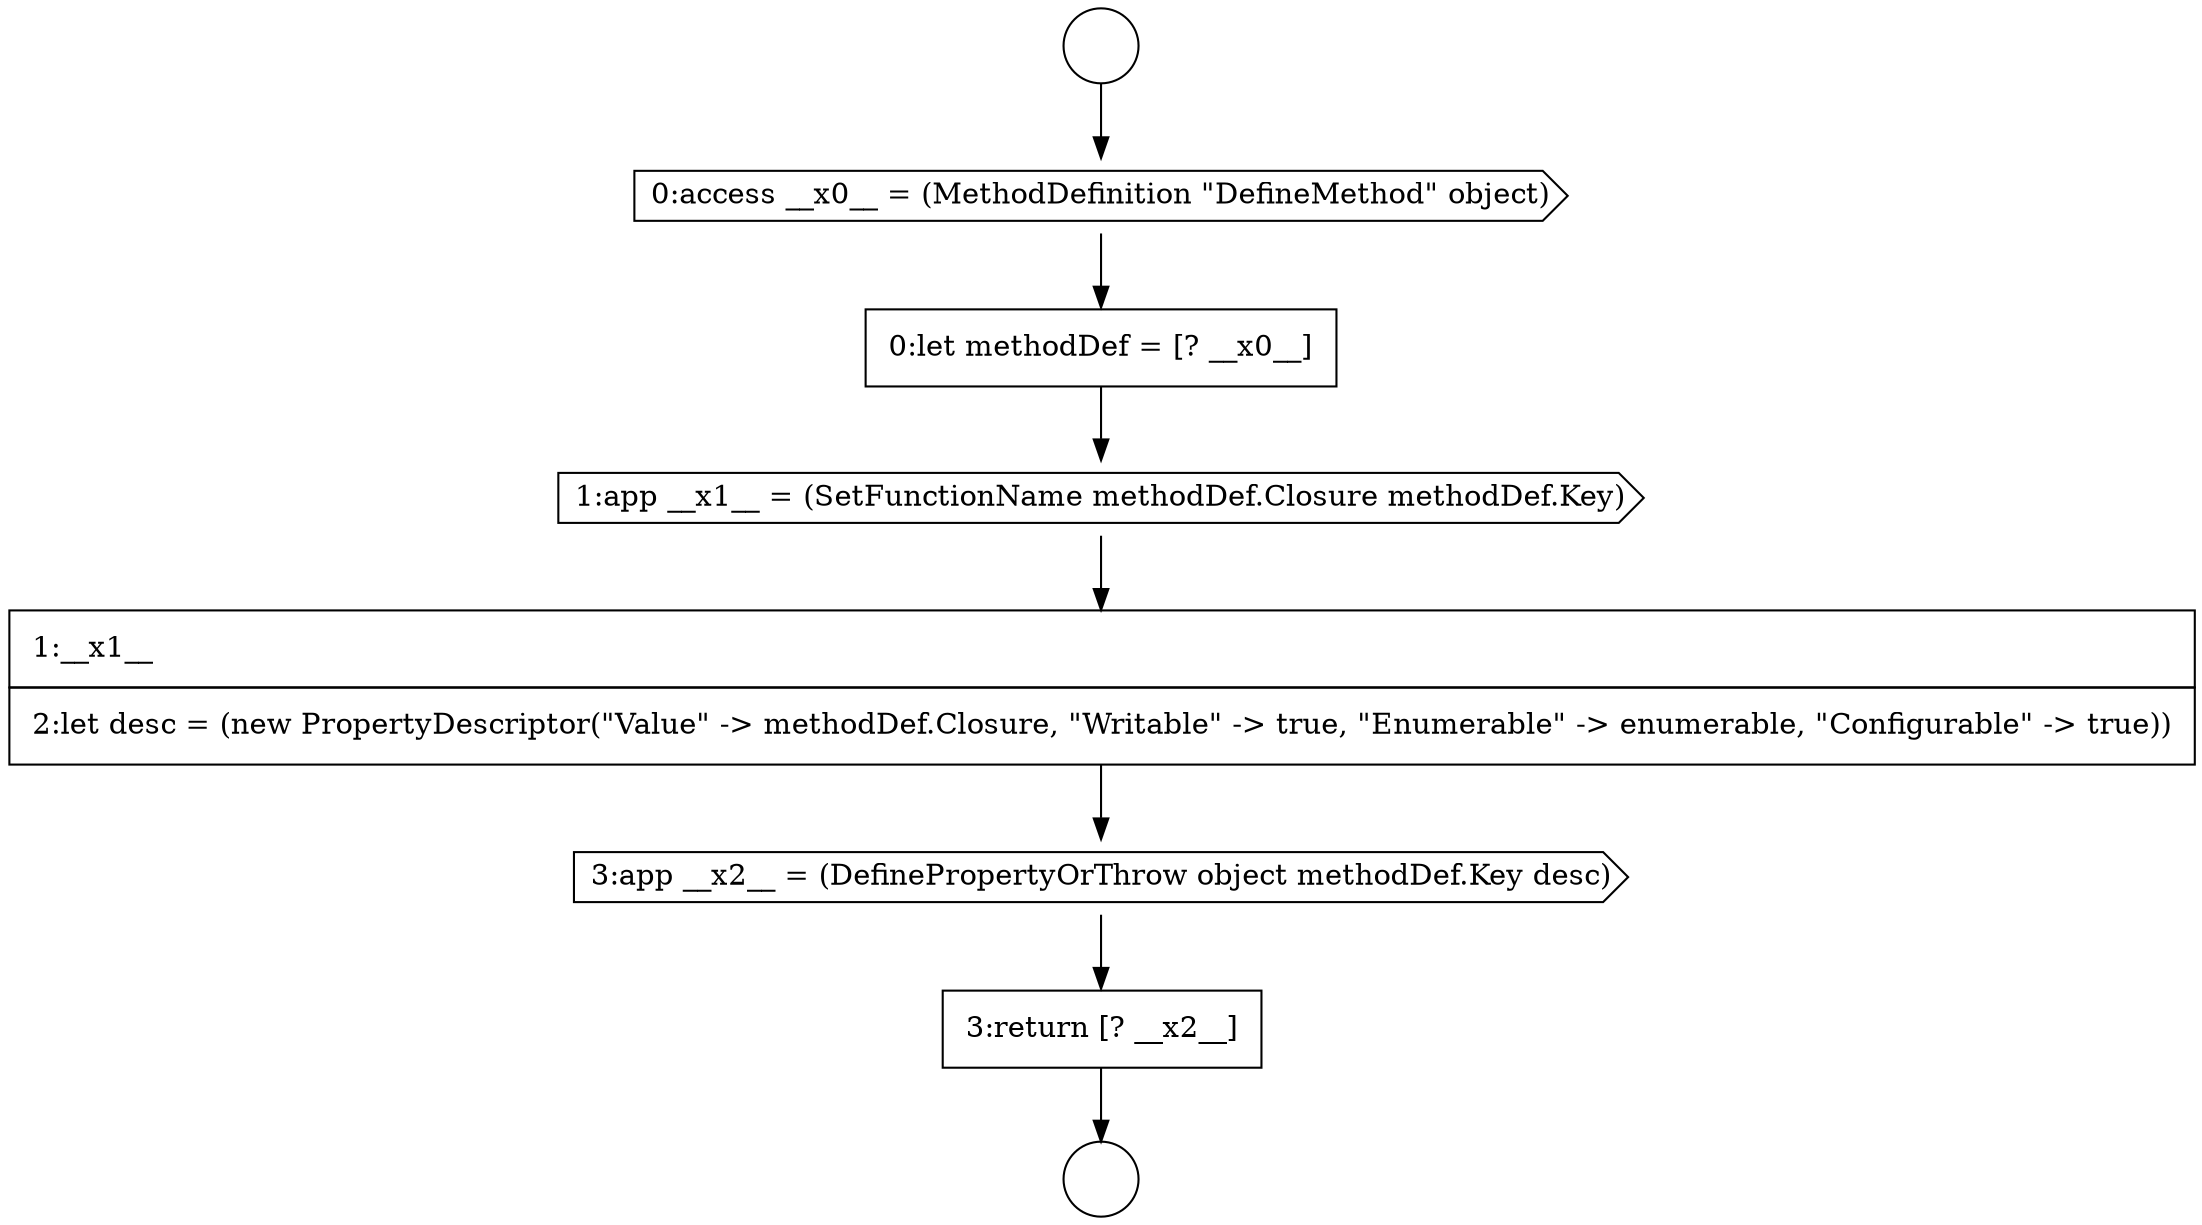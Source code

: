 digraph {
  node9216 [shape=cds, label=<<font color="black">1:app __x1__ = (SetFunctionName methodDef.Closure methodDef.Key)</font>> color="black" fillcolor="white" style=filled]
  node9217 [shape=none, margin=0, label=<<font color="black">
    <table border="0" cellborder="1" cellspacing="0" cellpadding="10">
      <tr><td align="left">1:__x1__</td></tr>
      <tr><td align="left">2:let desc = (new PropertyDescriptor(&quot;Value&quot; -&gt; methodDef.Closure, &quot;Writable&quot; -&gt; true, &quot;Enumerable&quot; -&gt; enumerable, &quot;Configurable&quot; -&gt; true))</td></tr>
    </table>
  </font>> color="black" fillcolor="white" style=filled]
  node9213 [shape=circle label=" " color="black" fillcolor="white" style=filled]
  node9214 [shape=cds, label=<<font color="black">0:access __x0__ = (MethodDefinition &quot;DefineMethod&quot; object)</font>> color="black" fillcolor="white" style=filled]
  node9219 [shape=none, margin=0, label=<<font color="black">
    <table border="0" cellborder="1" cellspacing="0" cellpadding="10">
      <tr><td align="left">3:return [? __x2__]</td></tr>
    </table>
  </font>> color="black" fillcolor="white" style=filled]
  node9215 [shape=none, margin=0, label=<<font color="black">
    <table border="0" cellborder="1" cellspacing="0" cellpadding="10">
      <tr><td align="left">0:let methodDef = [? __x0__]</td></tr>
    </table>
  </font>> color="black" fillcolor="white" style=filled]
  node9212 [shape=circle label=" " color="black" fillcolor="white" style=filled]
  node9218 [shape=cds, label=<<font color="black">3:app __x2__ = (DefinePropertyOrThrow object methodDef.Key desc)</font>> color="black" fillcolor="white" style=filled]
  node9219 -> node9213 [ color="black"]
  node9218 -> node9219 [ color="black"]
  node9217 -> node9218 [ color="black"]
  node9214 -> node9215 [ color="black"]
  node9215 -> node9216 [ color="black"]
  node9212 -> node9214 [ color="black"]
  node9216 -> node9217 [ color="black"]
}
